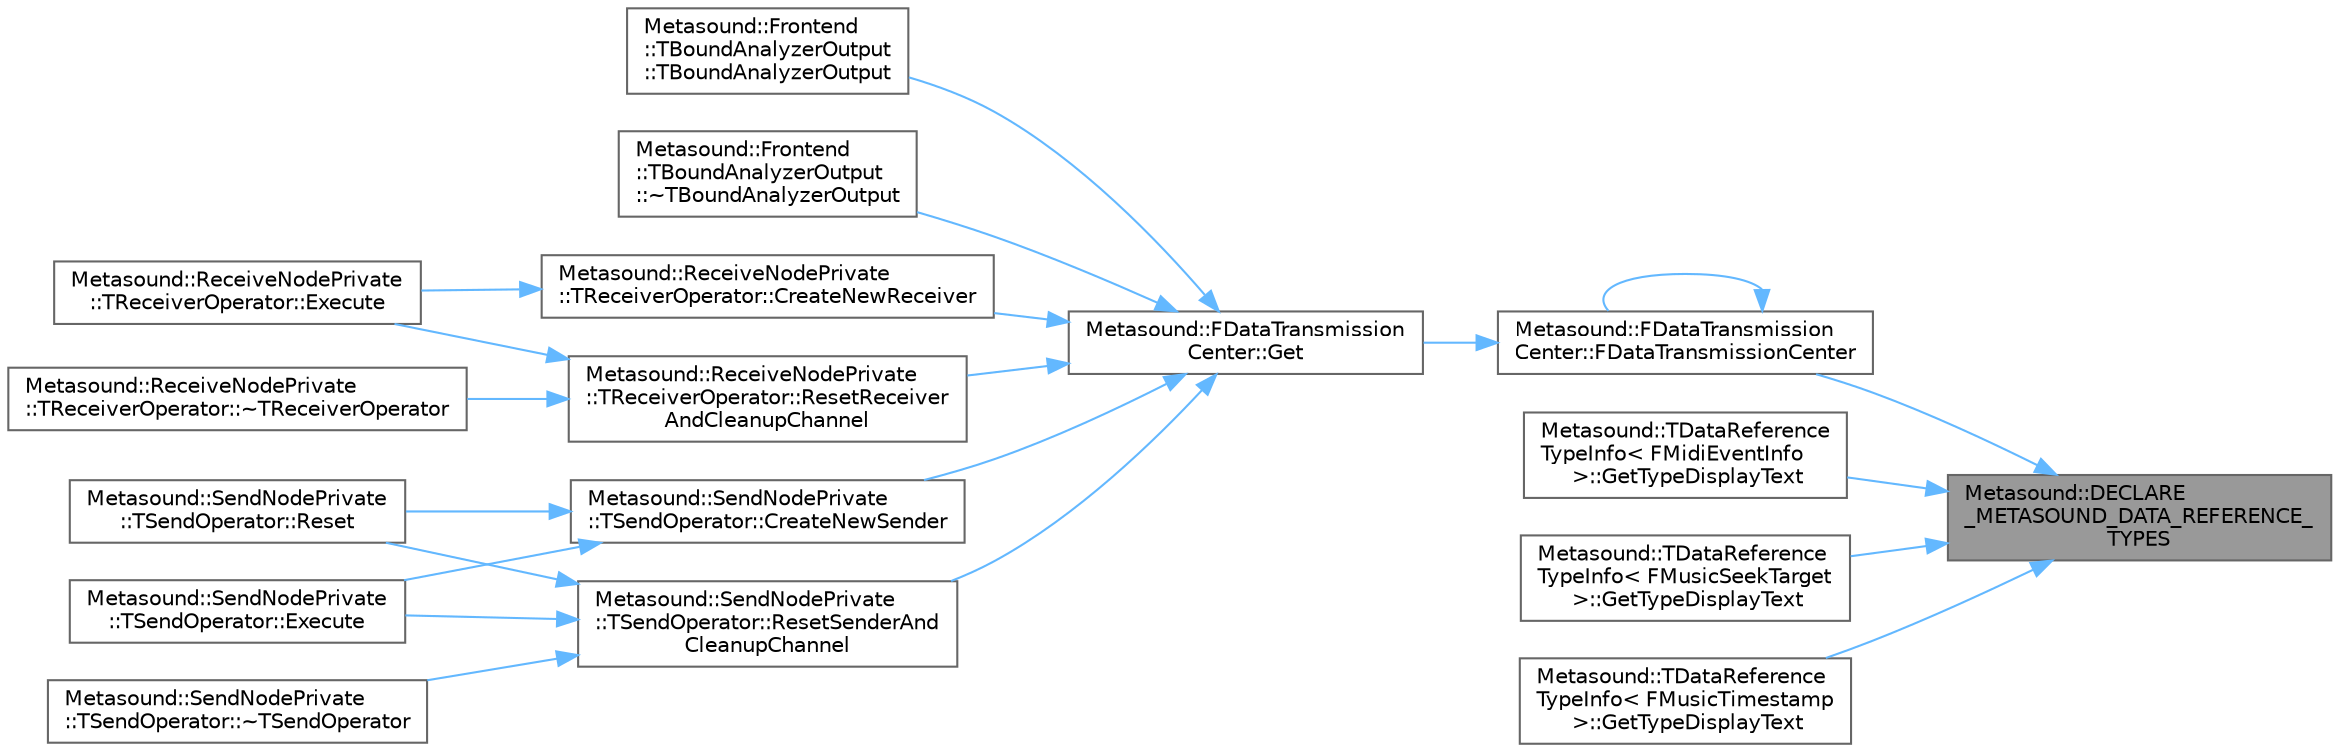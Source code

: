 digraph "Metasound::DECLARE_METASOUND_DATA_REFERENCE_TYPES"
{
 // INTERACTIVE_SVG=YES
 // LATEX_PDF_SIZE
  bgcolor="transparent";
  edge [fontname=Helvetica,fontsize=10,labelfontname=Helvetica,labelfontsize=10];
  node [fontname=Helvetica,fontsize=10,shape=box,height=0.2,width=0.4];
  rankdir="RL";
  Node1 [id="Node000001",label="Metasound::DECLARE\l_METASOUND_DATA_REFERENCE_\lTYPES",height=0.2,width=0.4,color="gray40", fillcolor="grey60", style="filled", fontcolor="black",tooltip=" "];
  Node1 -> Node2 [id="edge1_Node000001_Node000002",dir="back",color="steelblue1",style="solid",tooltip=" "];
  Node2 [id="Node000002",label="Metasound::FDataTransmission\lCenter::FDataTransmissionCenter",height=0.2,width=0.4,color="grey40", fillcolor="white", style="filled",URL="$d2/d04/classMetasound_1_1FDataTransmissionCenter.html#ad43c075f07596dd05c4b2b65bf0eb268",tooltip=" "];
  Node2 -> Node2 [id="edge2_Node000002_Node000002",dir="back",color="steelblue1",style="solid",tooltip=" "];
  Node2 -> Node3 [id="edge3_Node000002_Node000003",dir="back",color="steelblue1",style="solid",tooltip=" "];
  Node3 [id="Node000003",label="Metasound::FDataTransmission\lCenter::Get",height=0.2,width=0.4,color="grey40", fillcolor="white", style="filled",URL="$d2/d04/classMetasound_1_1FDataTransmissionCenter.html#aa130cdfdb894b3fd997f34a0a791b2bd",tooltip=" "];
  Node3 -> Node4 [id="edge4_Node000003_Node000004",dir="back",color="steelblue1",style="solid",tooltip=" "];
  Node4 [id="Node000004",label="Metasound::Frontend\l::TBoundAnalyzerOutput\l::TBoundAnalyzerOutput",height=0.2,width=0.4,color="grey40", fillcolor="white", style="filled",URL="$d9/d7a/classMetasound_1_1Frontend_1_1TBoundAnalyzerOutput.html#ab8cff3356576ca72f10128616d04b320",tooltip=" "];
  Node3 -> Node5 [id="edge5_Node000003_Node000005",dir="back",color="steelblue1",style="solid",tooltip=" "];
  Node5 [id="Node000005",label="Metasound::Frontend\l::TBoundAnalyzerOutput\l::~TBoundAnalyzerOutput",height=0.2,width=0.4,color="grey40", fillcolor="white", style="filled",URL="$d9/d7a/classMetasound_1_1Frontend_1_1TBoundAnalyzerOutput.html#a5488002cf253a4f4df860fedf1484772",tooltip=" "];
  Node3 -> Node6 [id="edge6_Node000003_Node000006",dir="back",color="steelblue1",style="solid",tooltip=" "];
  Node6 [id="Node000006",label="Metasound::ReceiveNodePrivate\l::TReceiverOperator::CreateNewReceiver",height=0.2,width=0.4,color="grey40", fillcolor="white", style="filled",URL="$de/dd9/classMetasound_1_1ReceiveNodePrivate_1_1TReceiverOperator.html#a9025d1292609eb04102b151133cd77d4",tooltip=" "];
  Node6 -> Node7 [id="edge7_Node000006_Node000007",dir="back",color="steelblue1",style="solid",tooltip=" "];
  Node7 [id="Node000007",label="Metasound::ReceiveNodePrivate\l::TReceiverOperator::Execute",height=0.2,width=0.4,color="grey40", fillcolor="white", style="filled",URL="$de/dd9/classMetasound_1_1ReceiveNodePrivate_1_1TReceiverOperator.html#a550ed5c8cc7e6263c8bd7b2789108a78",tooltip=" "];
  Node3 -> Node8 [id="edge8_Node000003_Node000008",dir="back",color="steelblue1",style="solid",tooltip=" "];
  Node8 [id="Node000008",label="Metasound::SendNodePrivate\l::TSendOperator::CreateNewSender",height=0.2,width=0.4,color="grey40", fillcolor="white", style="filled",URL="$d2/d18/classMetasound_1_1SendNodePrivate_1_1TSendOperator.html#ae2e2ce62a32a10dad8b6c2d1bcf1a0d7",tooltip=" "];
  Node8 -> Node9 [id="edge9_Node000008_Node000009",dir="back",color="steelblue1",style="solid",tooltip=" "];
  Node9 [id="Node000009",label="Metasound::SendNodePrivate\l::TSendOperator::Execute",height=0.2,width=0.4,color="grey40", fillcolor="white", style="filled",URL="$d2/d18/classMetasound_1_1SendNodePrivate_1_1TSendOperator.html#aac751679cd1012f4d8509be7a122b3f1",tooltip=" "];
  Node8 -> Node10 [id="edge10_Node000008_Node000010",dir="back",color="steelblue1",style="solid",tooltip=" "];
  Node10 [id="Node000010",label="Metasound::SendNodePrivate\l::TSendOperator::Reset",height=0.2,width=0.4,color="grey40", fillcolor="white", style="filled",URL="$d2/d18/classMetasound_1_1SendNodePrivate_1_1TSendOperator.html#a412c7bc85b4b12a21e85bebfd4ef49b3",tooltip=" "];
  Node3 -> Node11 [id="edge11_Node000003_Node000011",dir="back",color="steelblue1",style="solid",tooltip=" "];
  Node11 [id="Node000011",label="Metasound::ReceiveNodePrivate\l::TReceiverOperator::ResetReceiver\lAndCleanupChannel",height=0.2,width=0.4,color="grey40", fillcolor="white", style="filled",URL="$de/dd9/classMetasound_1_1ReceiveNodePrivate_1_1TReceiverOperator.html#a9a3fab5faffaa50d95aecb44f3aba9f6",tooltip=" "];
  Node11 -> Node12 [id="edge12_Node000011_Node000012",dir="back",color="steelblue1",style="solid",tooltip=" "];
  Node12 [id="Node000012",label="Metasound::ReceiveNodePrivate\l::TReceiverOperator::~TReceiverOperator",height=0.2,width=0.4,color="grey40", fillcolor="white", style="filled",URL="$de/dd9/classMetasound_1_1ReceiveNodePrivate_1_1TReceiverOperator.html#ae044f56a36f9034313662f0e5d8f6db9",tooltip=" "];
  Node11 -> Node7 [id="edge13_Node000011_Node000007",dir="back",color="steelblue1",style="solid",tooltip=" "];
  Node3 -> Node13 [id="edge14_Node000003_Node000013",dir="back",color="steelblue1",style="solid",tooltip=" "];
  Node13 [id="Node000013",label="Metasound::SendNodePrivate\l::TSendOperator::ResetSenderAnd\lCleanupChannel",height=0.2,width=0.4,color="grey40", fillcolor="white", style="filled",URL="$d2/d18/classMetasound_1_1SendNodePrivate_1_1TSendOperator.html#afbb3eb0516a36a7cba04aee8cbf94a04",tooltip=" "];
  Node13 -> Node14 [id="edge15_Node000013_Node000014",dir="back",color="steelblue1",style="solid",tooltip=" "];
  Node14 [id="Node000014",label="Metasound::SendNodePrivate\l::TSendOperator::~TSendOperator",height=0.2,width=0.4,color="grey40", fillcolor="white", style="filled",URL="$d2/d18/classMetasound_1_1SendNodePrivate_1_1TSendOperator.html#a1675770c7fbdf9ba6d3a840001812018",tooltip=" "];
  Node13 -> Node9 [id="edge16_Node000013_Node000009",dir="back",color="steelblue1",style="solid",tooltip=" "];
  Node13 -> Node10 [id="edge17_Node000013_Node000010",dir="back",color="steelblue1",style="solid",tooltip=" "];
  Node1 -> Node15 [id="edge18_Node000001_Node000015",dir="back",color="steelblue1",style="solid",tooltip=" "];
  Node15 [id="Node000015",label="Metasound::TDataReference\lTypeInfo\< FMidiEventInfo\l \>::GetTypeDisplayText",height=0.2,width=0.4,color="grey40", fillcolor="white", style="filled",URL="$d7/d13/struct_1_1Metasound_1_1TDataReferenceTypeInfo_3_01FMidiEventInfo_01_4.html#a5c58ec522571b788917308ae9b1f0936",tooltip=" "];
  Node1 -> Node16 [id="edge19_Node000001_Node000016",dir="back",color="steelblue1",style="solid",tooltip=" "];
  Node16 [id="Node000016",label="Metasound::TDataReference\lTypeInfo\< FMusicSeekTarget\l \>::GetTypeDisplayText",height=0.2,width=0.4,color="grey40", fillcolor="white", style="filled",URL="$d5/d06/struct_1_1Metasound_1_1TDataReferenceTypeInfo_3_01FMusicSeekTarget_01_4.html#a210ce7596f8c01c8aba556af6683594d",tooltip=" "];
  Node1 -> Node17 [id="edge20_Node000001_Node000017",dir="back",color="steelblue1",style="solid",tooltip=" "];
  Node17 [id="Node000017",label="Metasound::TDataReference\lTypeInfo\< FMusicTimestamp\l \>::GetTypeDisplayText",height=0.2,width=0.4,color="grey40", fillcolor="white", style="filled",URL="$d6/dc2/struct_1_1Metasound_1_1TDataReferenceTypeInfo_3_01FMusicTimestamp_01_4.html#a7acd2194cdfec048c65fae09318445ba",tooltip=" "];
}
